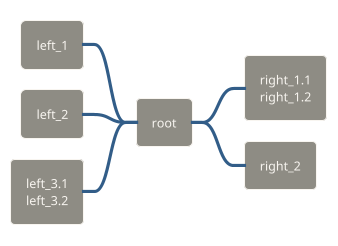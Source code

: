 ' Do not edit
' Theme Gallery
' autogenerated by script
'
@startmindmap
!theme sandstone
+ root
**:right_1.1
right_1.2;
++ right_2

left side

-- left_1
-- left_2
**:left_3.1
left_3.2;
@endmindmap
